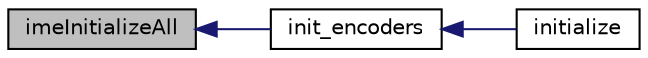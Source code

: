 digraph "imeInitializeAll"
{
  edge [fontname="Helvetica",fontsize="10",labelfontname="Helvetica",labelfontsize="10"];
  node [fontname="Helvetica",fontsize="10",shape=record];
  rankdir="LR";
  Node83 [label="imeInitializeAll",height=0.2,width=0.4,color="black", fillcolor="grey75", style="filled", fontcolor="black"];
  Node83 -> Node84 [dir="back",color="midnightblue",fontsize="10",style="solid"];
  Node84 [label="init_encoders",height=0.2,width=0.4,color="black", fillcolor="white", style="filled",URL="$encoders_8h.html#aa6ec1ca17e907babd52803ecba451cd3"];
  Node84 -> Node85 [dir="back",color="midnightblue",fontsize="10",style="solid"];
  Node85 [label="initialize",height=0.2,width=0.4,color="black", fillcolor="white", style="filled",URL="$init_8c.html#a25a40b6614565f755233080a384c35f1"];
}
